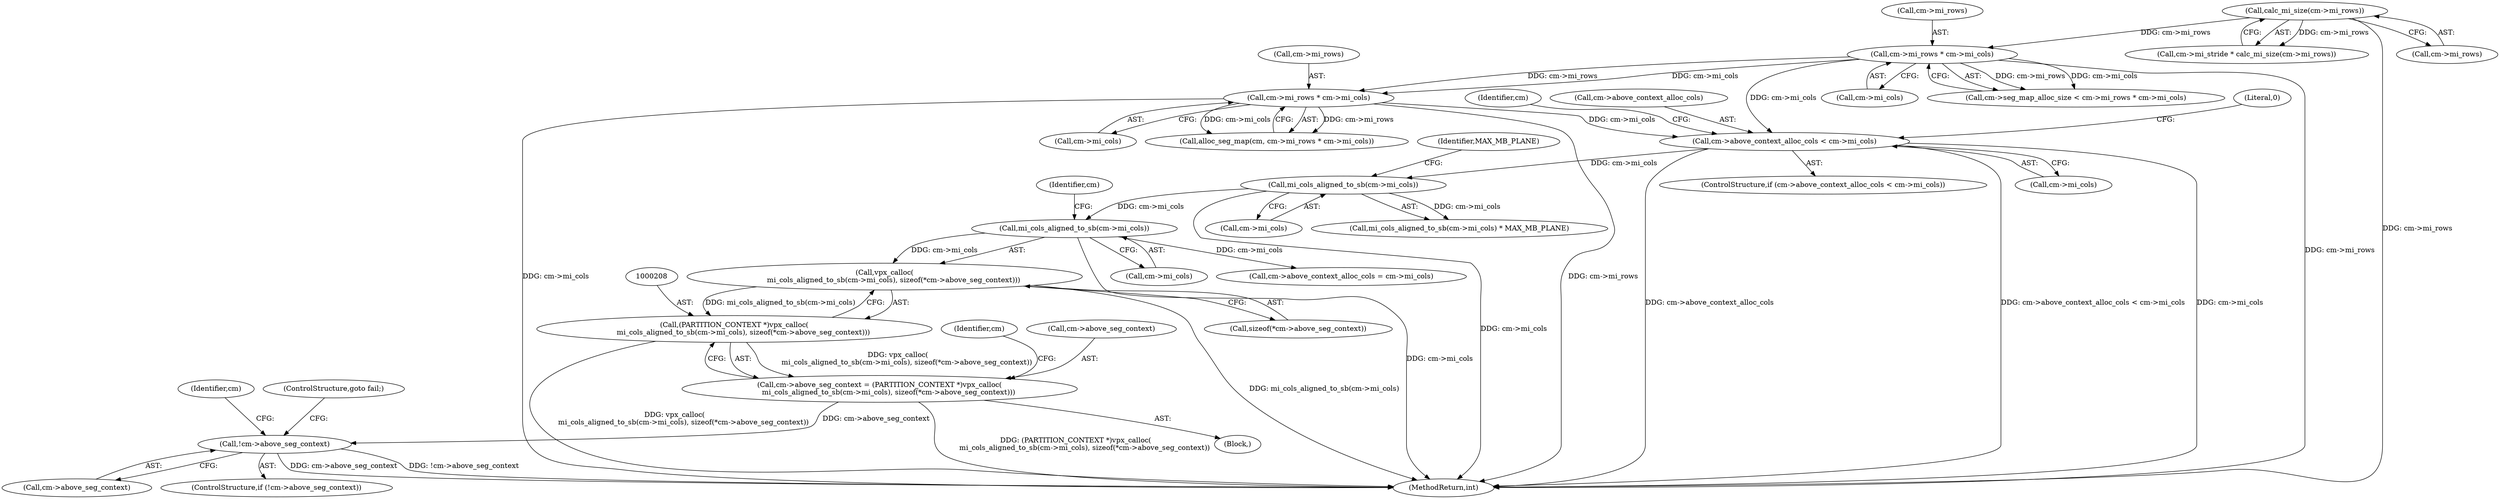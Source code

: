 digraph "0_Android_fdb1b40e7bb147c07bda988c9501ad223795d12d@API" {
"1000209" [label="(Call,vpx_calloc(\n        mi_cols_aligned_to_sb(cm->mi_cols), sizeof(*cm->above_seg_context)))"];
"1000210" [label="(Call,mi_cols_aligned_to_sb(cm->mi_cols))"];
"1000183" [label="(Call,mi_cols_aligned_to_sb(cm->mi_cols))"];
"1000161" [label="(Call,cm->above_context_alloc_cols < cm->mi_cols)"];
"1000139" [label="(Call,cm->mi_rows * cm->mi_cols)"];
"1000116" [label="(Call,calc_mi_size(cm->mi_rows))"];
"1000152" [label="(Call,cm->mi_rows * cm->mi_cols)"];
"1000207" [label="(Call,(PARTITION_CONTEXT *)vpx_calloc(\n        mi_cols_aligned_to_sb(cm->mi_cols), sizeof(*cm->above_seg_context)))"];
"1000203" [label="(Call,cm->above_seg_context = (PARTITION_CONTEXT *)vpx_calloc(\n        mi_cols_aligned_to_sb(cm->mi_cols), sizeof(*cm->above_seg_context)))"];
"1000220" [label="(Call,!cm->above_seg_context)"];
"1000183" [label="(Call,mi_cols_aligned_to_sb(cm->mi_cols))"];
"1000221" [label="(Call,cm->above_seg_context)"];
"1000209" [label="(Call,vpx_calloc(\n        mi_cols_aligned_to_sb(cm->mi_cols), sizeof(*cm->above_seg_context)))"];
"1000210" [label="(Call,mi_cols_aligned_to_sb(cm->mi_cols))"];
"1000187" [label="(Identifier,MAX_MB_PLANE)"];
"1000227" [label="(Identifier,cm)"];
"1000211" [label="(Call,cm->mi_cols)"];
"1000150" [label="(Call,alloc_seg_map(cm, cm->mi_rows * cm->mi_cols))"];
"1000182" [label="(Call,mi_cols_aligned_to_sb(cm->mi_cols) * MAX_MB_PLANE)"];
"1000219" [label="(ControlStructure,if (!cm->above_seg_context))"];
"1000156" [label="(Call,cm->mi_cols)"];
"1000222" [label="(Identifier,cm)"];
"1000214" [label="(Call,sizeof(*cm->above_seg_context))"];
"1000143" [label="(Call,cm->mi_cols)"];
"1000171" [label="(Identifier,cm)"];
"1000162" [label="(Call,cm->above_context_alloc_cols)"];
"1000165" [label="(Call,cm->mi_cols)"];
"1000112" [label="(Call,cm->mi_stride * calc_mi_size(cm->mi_rows))"];
"1000140" [label="(Call,cm->mi_rows)"];
"1000233" [label="(Literal,0)"];
"1000135" [label="(Call,cm->seg_map_alloc_size < cm->mi_rows * cm->mi_cols)"];
"1000168" [label="(Block,)"];
"1000116" [label="(Call,calc_mi_size(cm->mi_rows))"];
"1000152" [label="(Call,cm->mi_rows * cm->mi_cols)"];
"1000153" [label="(Call,cm->mi_rows)"];
"1000224" [label="(ControlStructure,goto fail;)"];
"1000161" [label="(Call,cm->above_context_alloc_cols < cm->mi_cols)"];
"1000217" [label="(Identifier,cm)"];
"1000117" [label="(Call,cm->mi_rows)"];
"1000139" [label="(Call,cm->mi_rows * cm->mi_cols)"];
"1000220" [label="(Call,!cm->above_seg_context)"];
"1000207" [label="(Call,(PARTITION_CONTEXT *)vpx_calloc(\n        mi_cols_aligned_to_sb(cm->mi_cols), sizeof(*cm->above_seg_context)))"];
"1000203" [label="(Call,cm->above_seg_context = (PARTITION_CONTEXT *)vpx_calloc(\n        mi_cols_aligned_to_sb(cm->mi_cols), sizeof(*cm->above_seg_context)))"];
"1000204" [label="(Call,cm->above_seg_context)"];
"1000160" [label="(ControlStructure,if (cm->above_context_alloc_cols < cm->mi_cols))"];
"1000225" [label="(Call,cm->above_context_alloc_cols = cm->mi_cols)"];
"1000243" [label="(MethodReturn,int)"];
"1000184" [label="(Call,cm->mi_cols)"];
"1000209" -> "1000207"  [label="AST: "];
"1000209" -> "1000214"  [label="CFG: "];
"1000210" -> "1000209"  [label="AST: "];
"1000214" -> "1000209"  [label="AST: "];
"1000207" -> "1000209"  [label="CFG: "];
"1000209" -> "1000243"  [label="DDG: mi_cols_aligned_to_sb(cm->mi_cols)"];
"1000209" -> "1000207"  [label="DDG: mi_cols_aligned_to_sb(cm->mi_cols)"];
"1000210" -> "1000209"  [label="DDG: cm->mi_cols"];
"1000210" -> "1000211"  [label="CFG: "];
"1000211" -> "1000210"  [label="AST: "];
"1000217" -> "1000210"  [label="CFG: "];
"1000210" -> "1000243"  [label="DDG: cm->mi_cols"];
"1000183" -> "1000210"  [label="DDG: cm->mi_cols"];
"1000210" -> "1000225"  [label="DDG: cm->mi_cols"];
"1000183" -> "1000182"  [label="AST: "];
"1000183" -> "1000184"  [label="CFG: "];
"1000184" -> "1000183"  [label="AST: "];
"1000187" -> "1000183"  [label="CFG: "];
"1000183" -> "1000243"  [label="DDG: cm->mi_cols"];
"1000183" -> "1000182"  [label="DDG: cm->mi_cols"];
"1000161" -> "1000183"  [label="DDG: cm->mi_cols"];
"1000161" -> "1000160"  [label="AST: "];
"1000161" -> "1000165"  [label="CFG: "];
"1000162" -> "1000161"  [label="AST: "];
"1000165" -> "1000161"  [label="AST: "];
"1000171" -> "1000161"  [label="CFG: "];
"1000233" -> "1000161"  [label="CFG: "];
"1000161" -> "1000243"  [label="DDG: cm->above_context_alloc_cols"];
"1000161" -> "1000243"  [label="DDG: cm->above_context_alloc_cols < cm->mi_cols"];
"1000161" -> "1000243"  [label="DDG: cm->mi_cols"];
"1000139" -> "1000161"  [label="DDG: cm->mi_cols"];
"1000152" -> "1000161"  [label="DDG: cm->mi_cols"];
"1000139" -> "1000135"  [label="AST: "];
"1000139" -> "1000143"  [label="CFG: "];
"1000140" -> "1000139"  [label="AST: "];
"1000143" -> "1000139"  [label="AST: "];
"1000135" -> "1000139"  [label="CFG: "];
"1000139" -> "1000243"  [label="DDG: cm->mi_rows"];
"1000139" -> "1000135"  [label="DDG: cm->mi_rows"];
"1000139" -> "1000135"  [label="DDG: cm->mi_cols"];
"1000116" -> "1000139"  [label="DDG: cm->mi_rows"];
"1000139" -> "1000152"  [label="DDG: cm->mi_rows"];
"1000139" -> "1000152"  [label="DDG: cm->mi_cols"];
"1000116" -> "1000112"  [label="AST: "];
"1000116" -> "1000117"  [label="CFG: "];
"1000117" -> "1000116"  [label="AST: "];
"1000112" -> "1000116"  [label="CFG: "];
"1000116" -> "1000243"  [label="DDG: cm->mi_rows"];
"1000116" -> "1000112"  [label="DDG: cm->mi_rows"];
"1000152" -> "1000150"  [label="AST: "];
"1000152" -> "1000156"  [label="CFG: "];
"1000153" -> "1000152"  [label="AST: "];
"1000156" -> "1000152"  [label="AST: "];
"1000150" -> "1000152"  [label="CFG: "];
"1000152" -> "1000243"  [label="DDG: cm->mi_cols"];
"1000152" -> "1000243"  [label="DDG: cm->mi_rows"];
"1000152" -> "1000150"  [label="DDG: cm->mi_rows"];
"1000152" -> "1000150"  [label="DDG: cm->mi_cols"];
"1000207" -> "1000203"  [label="AST: "];
"1000208" -> "1000207"  [label="AST: "];
"1000203" -> "1000207"  [label="CFG: "];
"1000207" -> "1000243"  [label="DDG: vpx_calloc(\n        mi_cols_aligned_to_sb(cm->mi_cols), sizeof(*cm->above_seg_context))"];
"1000207" -> "1000203"  [label="DDG: vpx_calloc(\n        mi_cols_aligned_to_sb(cm->mi_cols), sizeof(*cm->above_seg_context))"];
"1000203" -> "1000168"  [label="AST: "];
"1000204" -> "1000203"  [label="AST: "];
"1000222" -> "1000203"  [label="CFG: "];
"1000203" -> "1000243"  [label="DDG: (PARTITION_CONTEXT *)vpx_calloc(\n        mi_cols_aligned_to_sb(cm->mi_cols), sizeof(*cm->above_seg_context))"];
"1000203" -> "1000220"  [label="DDG: cm->above_seg_context"];
"1000220" -> "1000219"  [label="AST: "];
"1000220" -> "1000221"  [label="CFG: "];
"1000221" -> "1000220"  [label="AST: "];
"1000224" -> "1000220"  [label="CFG: "];
"1000227" -> "1000220"  [label="CFG: "];
"1000220" -> "1000243"  [label="DDG: cm->above_seg_context"];
"1000220" -> "1000243"  [label="DDG: !cm->above_seg_context"];
}
